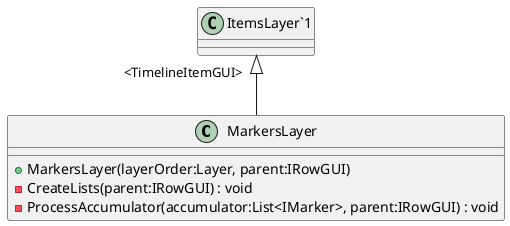 @startuml
class MarkersLayer {
    + MarkersLayer(layerOrder:Layer, parent:IRowGUI)
    - CreateLists(parent:IRowGUI) : void
    - ProcessAccumulator(accumulator:List<IMarker>, parent:IRowGUI) : void
}
"ItemsLayer`1" "<TimelineItemGUI>" <|-- MarkersLayer
@enduml
